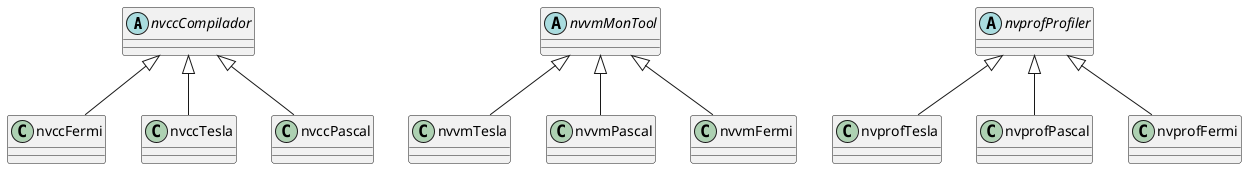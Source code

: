 @startuml
abstract class nvccCompilador {
}
class nvvmTesla {
}
class nvprofTesla {
}
abstract class nvvmMonTool {
}
abstract class nvprofProfiler {
}
class nvccFermi {
}
class nvccTesla {
}
class nvvmPascal {
}
class nvprofPascal {
}
class nvccPascal {
}
class nvprofFermi {
}
class nvvmFermi {
}


nvvmMonTool <|-- nvvmTesla
nvprofProfiler <|-- nvprofTesla
nvccCompilador <|-- nvccFermi
nvccCompilador <|-- nvccTesla
nvvmMonTool <|-- nvvmPascal
nvprofProfiler <|-- nvprofPascal
nvccCompilador <|-- nvccPascal
nvprofProfiler <|-- nvprofFermi
nvvmMonTool <|-- nvvmFermi
@enduml